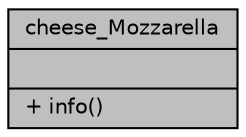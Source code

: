 digraph "cheese_Mozzarella"
{
 // LATEX_PDF_SIZE
  bgcolor="transparent";
  edge [fontname="Helvetica",fontsize="10",labelfontname="Helvetica",labelfontsize="10"];
  node [fontname="Helvetica",fontsize="10",shape=record];
  Node1 [label="{cheese_Mozzarella\n||+ info()\l}",height=0.2,width=0.4,color="black", fillcolor="grey75", style="filled", fontcolor="black",tooltip="Сыр моцарелла"];
}
